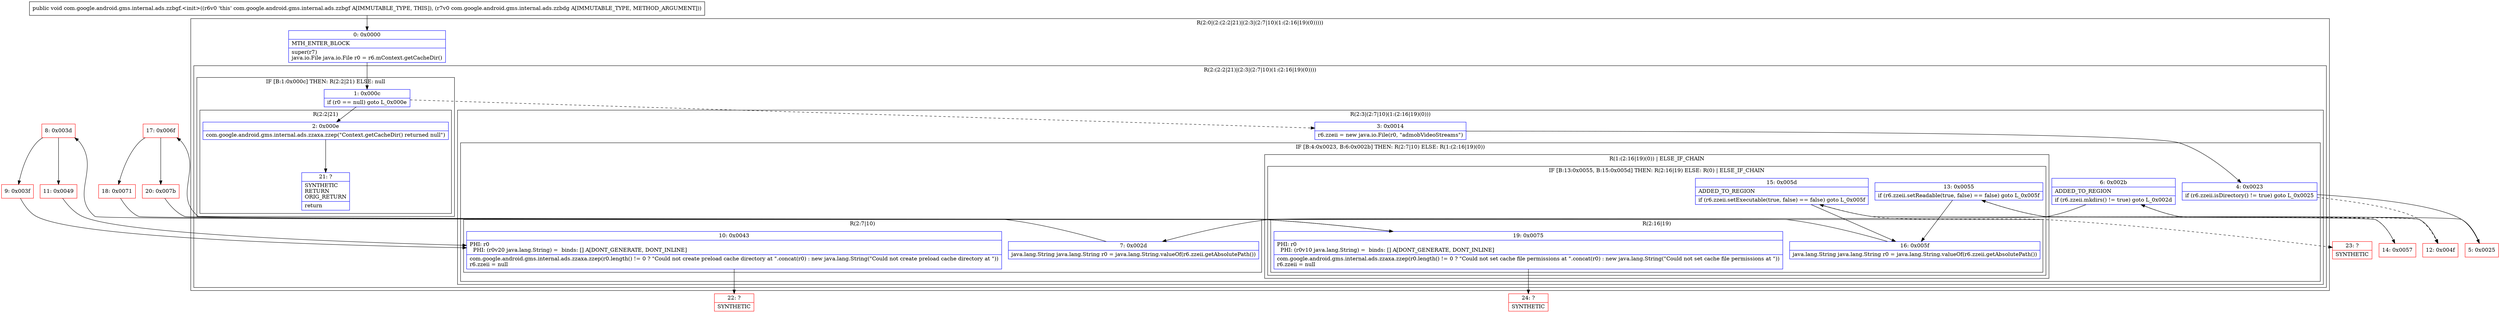 digraph "CFG forcom.google.android.gms.internal.ads.zzbgf.\<init\>(Lcom\/google\/android\/gms\/internal\/ads\/zzbdg;)V" {
subgraph cluster_Region_846850698 {
label = "R(2:0|(2:(2:2|21)|(2:3|(2:7|10)(1:(2:16|19)(0)))))";
node [shape=record,color=blue];
Node_0 [shape=record,label="{0\:\ 0x0000|MTH_ENTER_BLOCK\l|super(r7)\ljava.io.File java.io.File r0 = r6.mContext.getCacheDir()\l}"];
subgraph cluster_Region_926956971 {
label = "R(2:(2:2|21)|(2:3|(2:7|10)(1:(2:16|19)(0))))";
node [shape=record,color=blue];
subgraph cluster_IfRegion_1850680570 {
label = "IF [B:1:0x000c] THEN: R(2:2|21) ELSE: null";
node [shape=record,color=blue];
Node_1 [shape=record,label="{1\:\ 0x000c|if (r0 == null) goto L_0x000e\l}"];
subgraph cluster_Region_2080972187 {
label = "R(2:2|21)";
node [shape=record,color=blue];
Node_2 [shape=record,label="{2\:\ 0x000e|com.google.android.gms.internal.ads.zzaxa.zzep(\"Context.getCacheDir() returned null\")\l}"];
Node_21 [shape=record,label="{21\:\ ?|SYNTHETIC\lRETURN\lORIG_RETURN\l|return\l}"];
}
}
subgraph cluster_Region_577883205 {
label = "R(2:3|(2:7|10)(1:(2:16|19)(0)))";
node [shape=record,color=blue];
Node_3 [shape=record,label="{3\:\ 0x0014|r6.zzeii = new java.io.File(r0, \"admobVideoStreams\")\l}"];
subgraph cluster_IfRegion_1110693714 {
label = "IF [B:4:0x0023, B:6:0x002b] THEN: R(2:7|10) ELSE: R(1:(2:16|19)(0))";
node [shape=record,color=blue];
Node_4 [shape=record,label="{4\:\ 0x0023|if (r6.zzeii.isDirectory() != true) goto L_0x0025\l}"];
Node_6 [shape=record,label="{6\:\ 0x002b|ADDED_TO_REGION\l|if (r6.zzeii.mkdirs() != true) goto L_0x002d\l}"];
subgraph cluster_Region_1778558440 {
label = "R(2:7|10)";
node [shape=record,color=blue];
Node_7 [shape=record,label="{7\:\ 0x002d|java.lang.String java.lang.String r0 = java.lang.String.valueOf(r6.zzeii.getAbsolutePath())\l}"];
Node_10 [shape=record,label="{10\:\ 0x0043|PHI: r0 \l  PHI: (r0v20 java.lang.String) =  binds: [] A[DONT_GENERATE, DONT_INLINE]\l|com.google.android.gms.internal.ads.zzaxa.zzep(r0.length() != 0 ? \"Could not create preload cache directory at \".concat(r0) : new java.lang.String(\"Could not create preload cache directory at \"))\lr6.zzeii = null\l}"];
}
subgraph cluster_Region_84200246 {
label = "R(1:(2:16|19)(0)) | ELSE_IF_CHAIN\l";
node [shape=record,color=blue];
subgraph cluster_IfRegion_857670488 {
label = "IF [B:13:0x0055, B:15:0x005d] THEN: R(2:16|19) ELSE: R(0) | ELSE_IF_CHAIN\l";
node [shape=record,color=blue];
Node_13 [shape=record,label="{13\:\ 0x0055|if (r6.zzeii.setReadable(true, false) == false) goto L_0x005f\l}"];
Node_15 [shape=record,label="{15\:\ 0x005d|ADDED_TO_REGION\l|if (r6.zzeii.setExecutable(true, false) == false) goto L_0x005f\l}"];
subgraph cluster_Region_399650850 {
label = "R(2:16|19)";
node [shape=record,color=blue];
Node_16 [shape=record,label="{16\:\ 0x005f|java.lang.String java.lang.String r0 = java.lang.String.valueOf(r6.zzeii.getAbsolutePath())\l}"];
Node_19 [shape=record,label="{19\:\ 0x0075|PHI: r0 \l  PHI: (r0v10 java.lang.String) =  binds: [] A[DONT_GENERATE, DONT_INLINE]\l|com.google.android.gms.internal.ads.zzaxa.zzep(r0.length() != 0 ? \"Could not set cache file permissions at \".concat(r0) : new java.lang.String(\"Could not set cache file permissions at \"))\lr6.zzeii = null\l}"];
}
subgraph cluster_Region_122565989 {
label = "R(0)";
node [shape=record,color=blue];
}
}
}
}
}
}
}
Node_5 [shape=record,color=red,label="{5\:\ 0x0025}"];
Node_8 [shape=record,color=red,label="{8\:\ 0x003d}"];
Node_9 [shape=record,color=red,label="{9\:\ 0x003f}"];
Node_11 [shape=record,color=red,label="{11\:\ 0x0049}"];
Node_12 [shape=record,color=red,label="{12\:\ 0x004f}"];
Node_14 [shape=record,color=red,label="{14\:\ 0x0057}"];
Node_17 [shape=record,color=red,label="{17\:\ 0x006f}"];
Node_18 [shape=record,color=red,label="{18\:\ 0x0071}"];
Node_20 [shape=record,color=red,label="{20\:\ 0x007b}"];
Node_22 [shape=record,color=red,label="{22\:\ ?|SYNTHETIC\l}"];
Node_23 [shape=record,color=red,label="{23\:\ ?|SYNTHETIC\l}"];
Node_24 [shape=record,color=red,label="{24\:\ ?|SYNTHETIC\l}"];
MethodNode[shape=record,label="{public void com.google.android.gms.internal.ads.zzbgf.\<init\>((r6v0 'this' com.google.android.gms.internal.ads.zzbgf A[IMMUTABLE_TYPE, THIS]), (r7v0 com.google.android.gms.internal.ads.zzbdg A[IMMUTABLE_TYPE, METHOD_ARGUMENT])) }"];
MethodNode -> Node_0;
Node_0 -> Node_1;
Node_1 -> Node_2;
Node_1 -> Node_3[style=dashed];
Node_2 -> Node_21;
Node_3 -> Node_4;
Node_4 -> Node_5;
Node_4 -> Node_12[style=dashed];
Node_6 -> Node_7;
Node_6 -> Node_12[style=dashed];
Node_7 -> Node_8;
Node_10 -> Node_22;
Node_13 -> Node_14[style=dashed];
Node_13 -> Node_16;
Node_15 -> Node_16;
Node_15 -> Node_23[style=dashed];
Node_16 -> Node_17;
Node_19 -> Node_24;
Node_5 -> Node_6;
Node_8 -> Node_9;
Node_8 -> Node_11;
Node_9 -> Node_10;
Node_11 -> Node_10;
Node_12 -> Node_13;
Node_14 -> Node_15;
Node_17 -> Node_18;
Node_17 -> Node_20;
Node_18 -> Node_19;
Node_20 -> Node_19;
}

